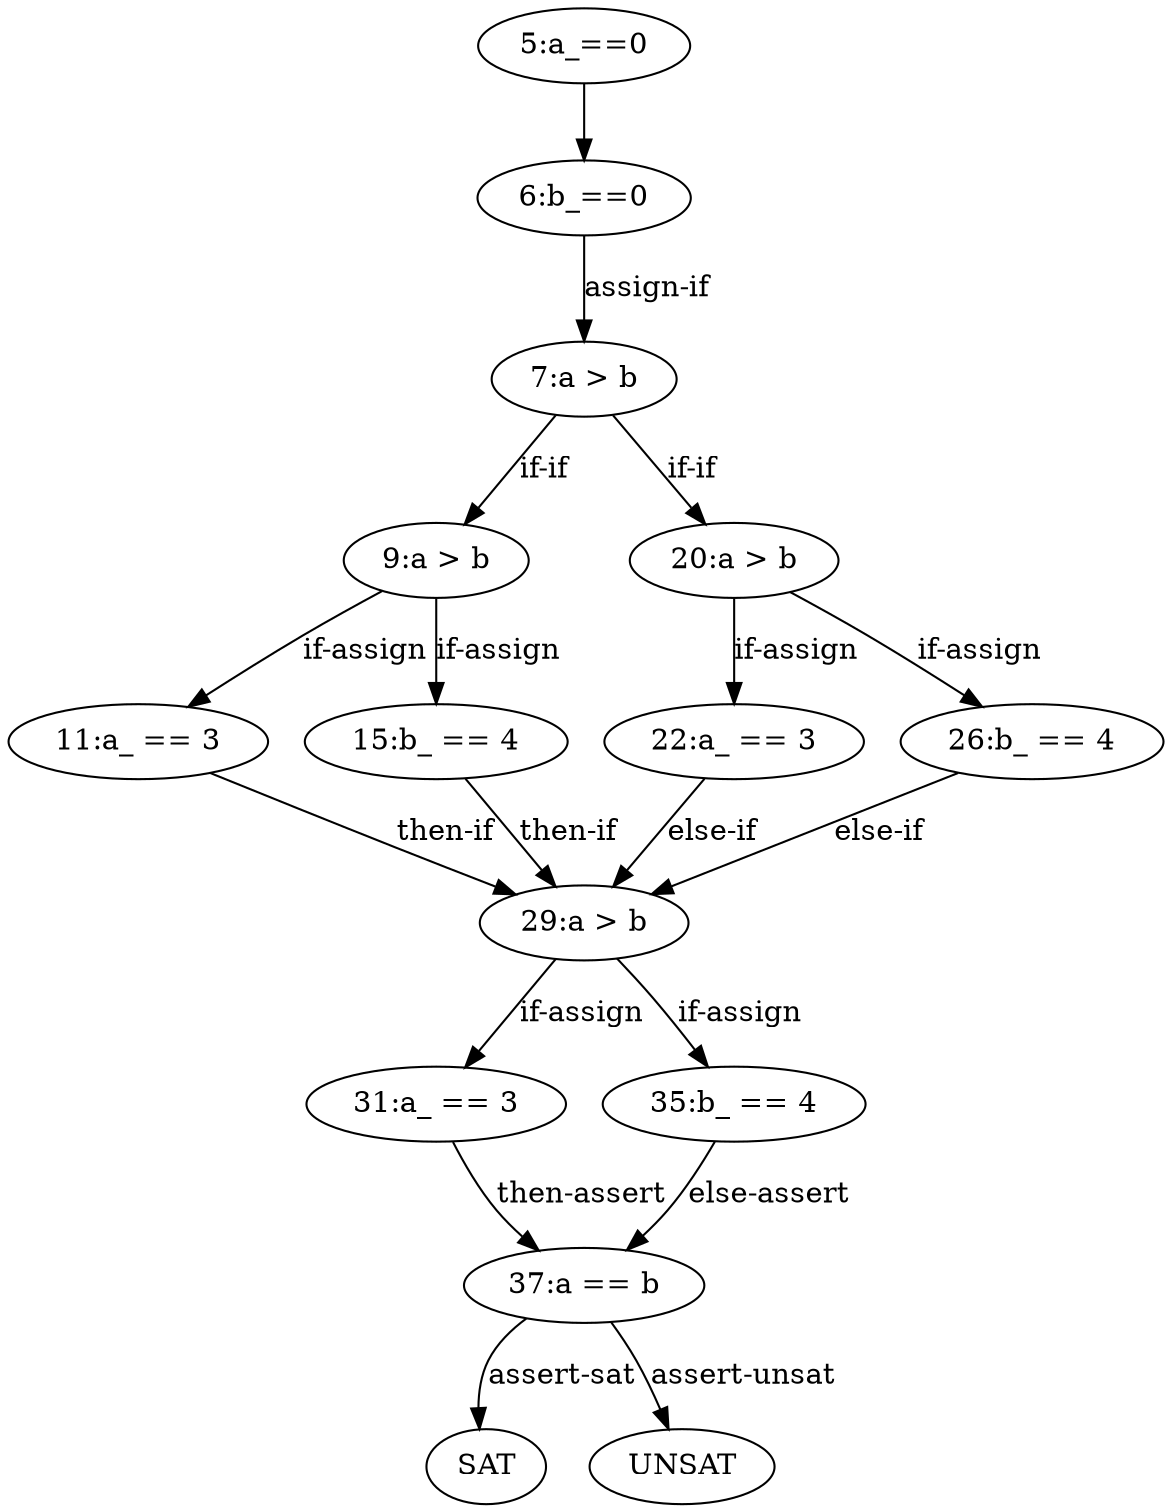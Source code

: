 // comment
digraph CFA {
	0 [label="5:a_==0"]
	1 [label="6:b_==0"]
	0 -> 1 [label=""]
	4 [label="11:a_ == 3"]
	3 -> 4 [label="if-assign"]
	5 [label="15:b_ == 4"]
	3 -> 5 [label="if-assign"]
	3 [label="9:a > b"]
	2 -> 3 [label="if-if"]
	7 [label="22:a_ == 3"]
	6 -> 7 [label="if-assign"]
	8 [label="26:b_ == 4"]
	6 -> 8 [label="if-assign"]
	6 [label="20:a > b"]
	2 -> 6 [label="if-if"]
	2 [label="7:a > b"]
	1 -> 2 [label="assign-if"]
	10 [label="31:a_ == 3"]
	9 -> 10 [label="if-assign"]
	11 [label="35:b_ == 4"]
	9 -> 11 [label="if-assign"]
	9 [label="29:a > b"]
	4 -> 9 [label="then-if"]
	5 -> 9 [label="then-if"]
	7 -> 9 [label="else-if"]
	8 -> 9 [label="else-if"]
	12 [label="37:a == b"]
	10 -> 12 [label="then-assert"]
	11 -> 12 [label="else-assert"]
	13 [label=SAT]
	14 [label=UNSAT]
	12 -> 13 [label="assert-sat"]
	12 -> 14 [label="assert-unsat"]
}
